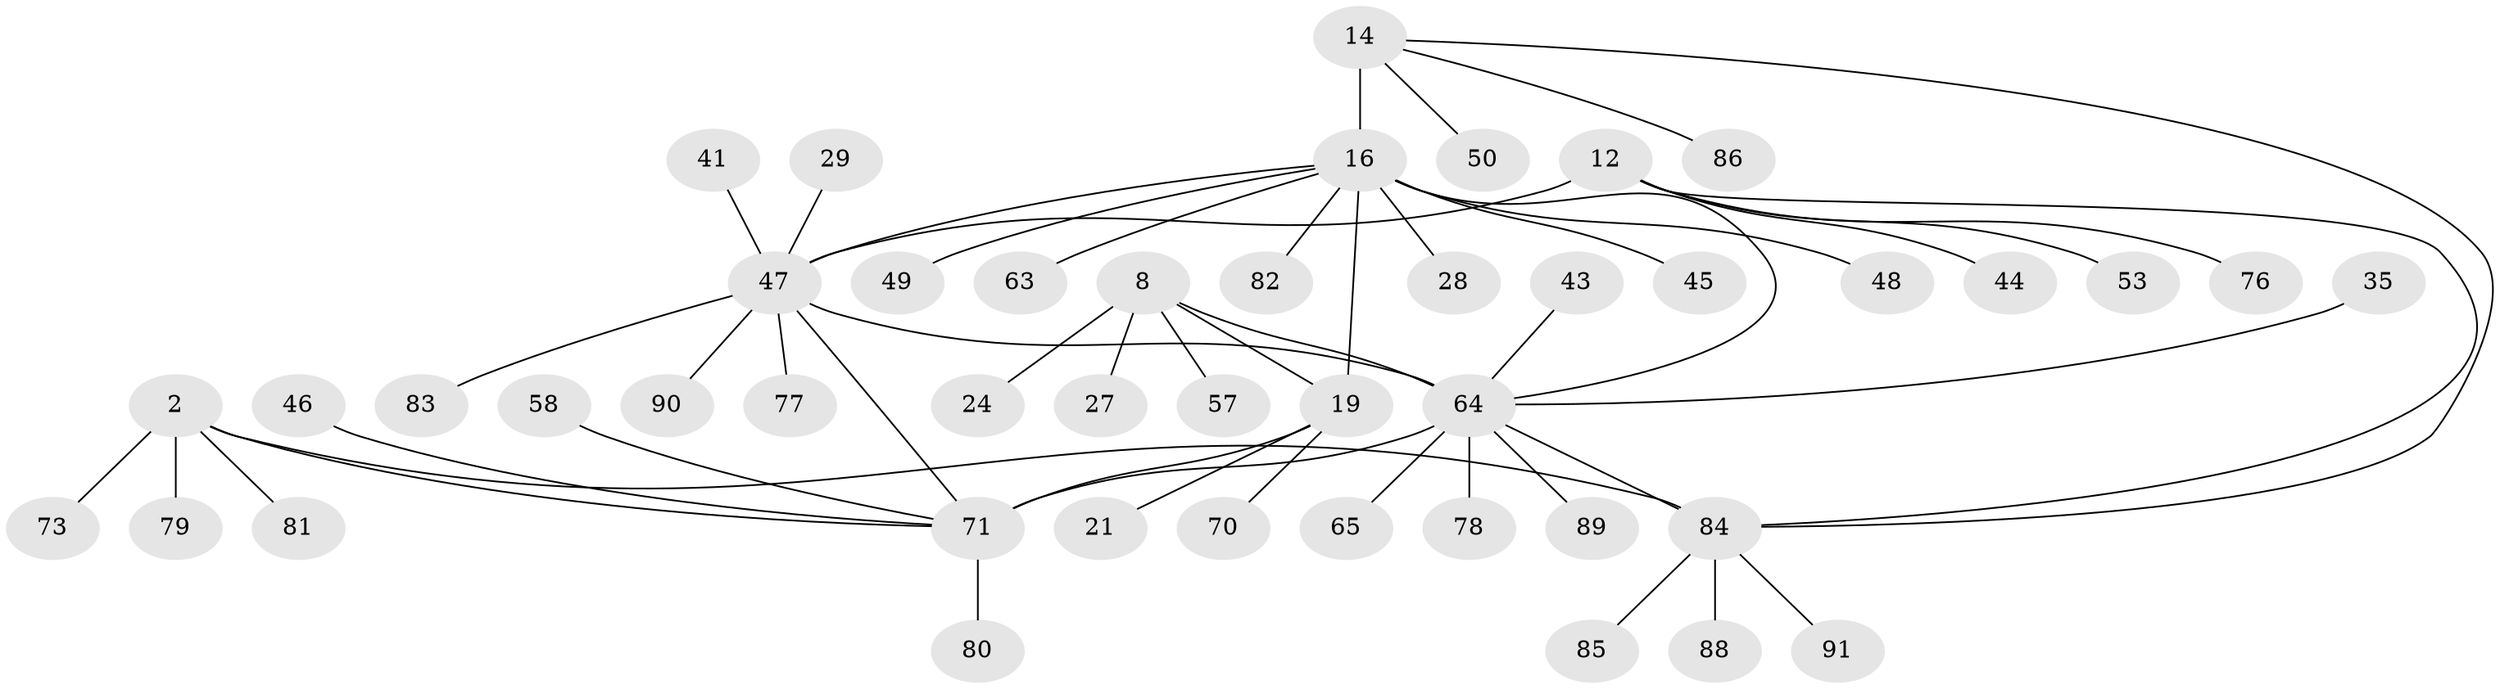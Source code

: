 // original degree distribution, {6: 0.03296703296703297, 4: 0.03296703296703297, 10: 0.01098901098901099, 9: 0.01098901098901099, 5: 0.04395604395604396, 11: 0.02197802197802198, 8: 0.03296703296703297, 7: 0.03296703296703297, 3: 0.054945054945054944, 1: 0.6043956043956044, 2: 0.12087912087912088}
// Generated by graph-tools (version 1.1) at 2025/55/03/09/25 04:55:34]
// undirected, 45 vertices, 51 edges
graph export_dot {
graph [start="1"]
  node [color=gray90,style=filled];
  2 [super="+1"];
  8 [super="+5"];
  12 [super="+10"];
  14 [super="+13"];
  16 [super="+15"];
  19 [super="+17"];
  21;
  24;
  27;
  28;
  29;
  35;
  41;
  43;
  44 [super="+36"];
  45;
  46;
  47 [super="+23+11"];
  48;
  49 [super="+33+38"];
  50;
  53;
  57;
  58;
  63;
  64 [super="+7+30+31"];
  65;
  70 [super="+67"];
  71 [super="+20+32+39+42"];
  73;
  76;
  77;
  78 [super="+74"];
  79;
  80;
  81;
  82 [super="+68+69"];
  83;
  84 [super="+66"];
  85;
  86;
  88;
  89 [super="+87"];
  90;
  91 [super="+72"];
  2 -- 81;
  2 -- 73;
  2 -- 79;
  2 -- 71;
  2 -- 84 [weight=4];
  8 -- 24;
  8 -- 27;
  8 -- 19;
  8 -- 57;
  8 -- 64 [weight=4];
  12 -- 53;
  12 -- 76;
  12 -- 47 [weight=4];
  12 -- 44;
  12 -- 84;
  14 -- 16 [weight=4];
  14 -- 86;
  14 -- 50;
  14 -- 84;
  16 -- 19;
  16 -- 45;
  16 -- 47 [weight=2];
  16 -- 48;
  16 -- 28;
  16 -- 63;
  16 -- 49;
  16 -- 82;
  16 -- 64;
  19 -- 21;
  19 -- 70;
  19 -- 71 [weight=4];
  29 -- 47;
  35 -- 64;
  41 -- 47;
  43 -- 64;
  46 -- 71;
  47 -- 77;
  47 -- 83;
  47 -- 90;
  47 -- 71;
  47 -- 64 [weight=2];
  58 -- 71;
  64 -- 65;
  64 -- 71;
  64 -- 78;
  64 -- 89;
  64 -- 84;
  71 -- 80;
  84 -- 85;
  84 -- 88;
  84 -- 91;
}
